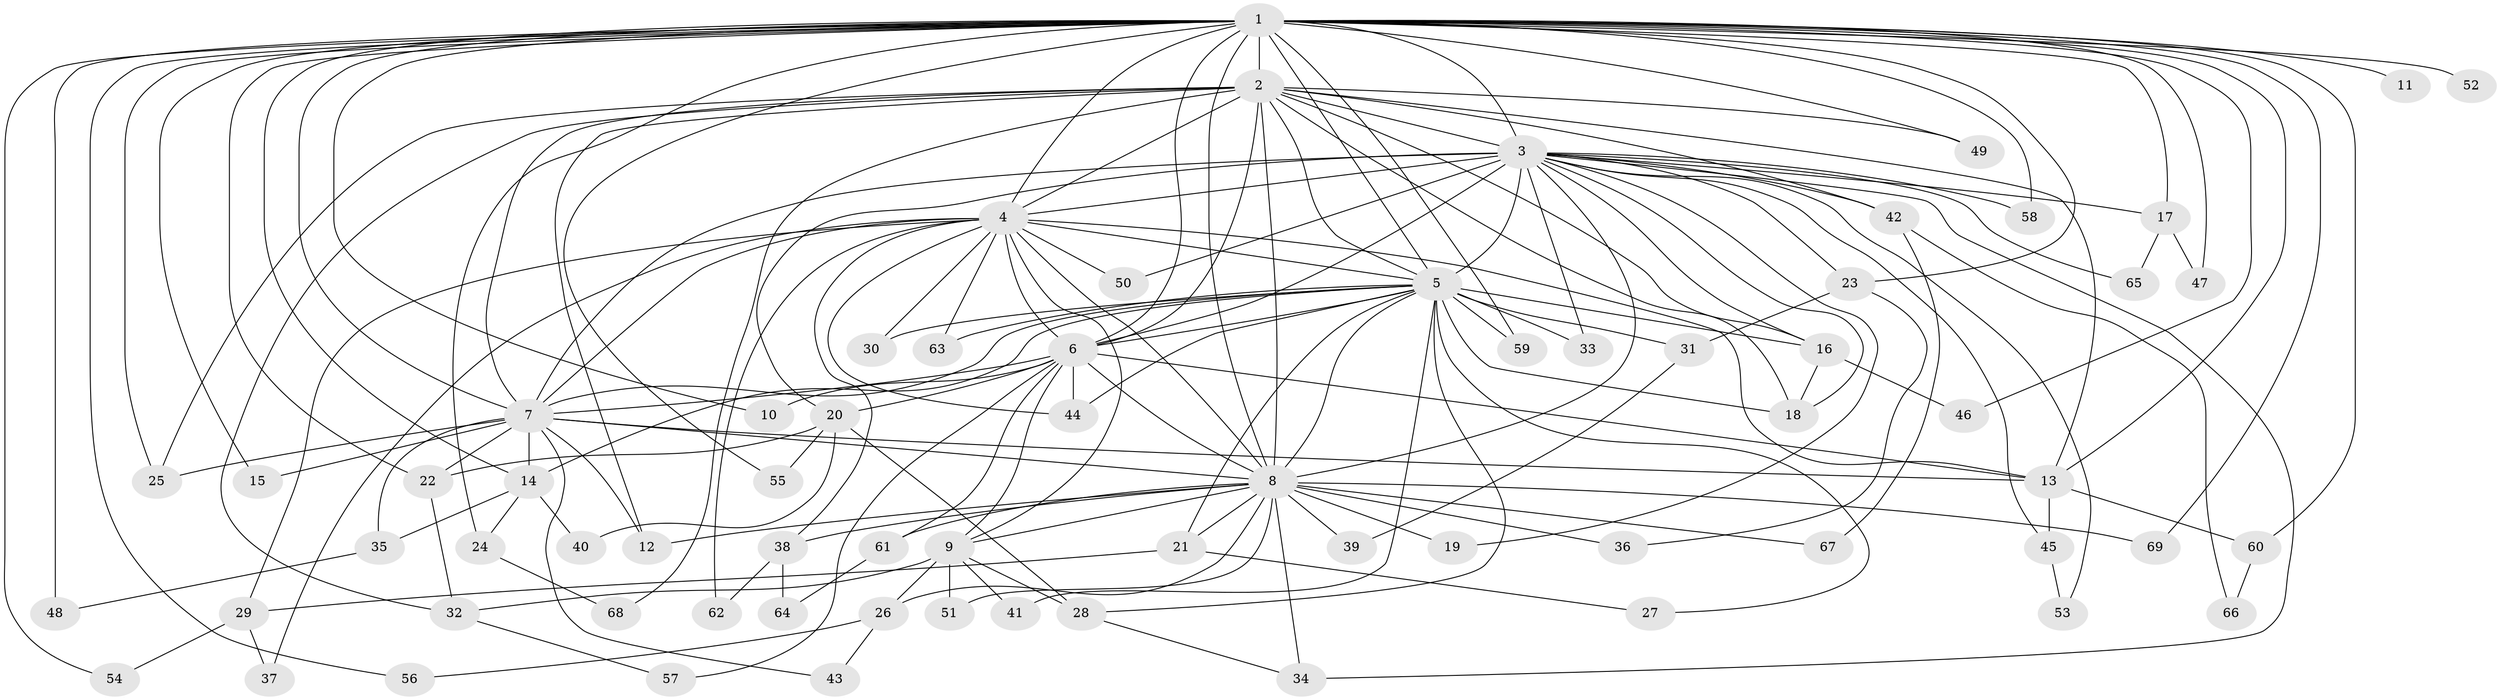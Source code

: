 // original degree distribution, {38: 0.008771929824561403, 21: 0.008771929824561403, 18: 0.017543859649122806, 22: 0.017543859649122806, 26: 0.008771929824561403, 19: 0.008771929824561403, 20: 0.008771929824561403, 23: 0.008771929824561403, 4: 0.11403508771929824, 3: 0.20175438596491227, 2: 0.543859649122807, 5: 0.02631578947368421, 7: 0.008771929824561403, 6: 0.017543859649122806}
// Generated by graph-tools (version 1.1) at 2025/49/03/04/25 22:49:40]
// undirected, 69 vertices, 163 edges
graph export_dot {
  node [color=gray90,style=filled];
  1;
  2;
  3;
  4;
  5;
  6;
  7;
  8;
  9;
  10;
  11;
  12;
  13;
  14;
  15;
  16;
  17;
  18;
  19;
  20;
  21;
  22;
  23;
  24;
  25;
  26;
  27;
  28;
  29;
  30;
  31;
  32;
  33;
  34;
  35;
  36;
  37;
  38;
  39;
  40;
  41;
  42;
  43;
  44;
  45;
  46;
  47;
  48;
  49;
  50;
  51;
  52;
  53;
  54;
  55;
  56;
  57;
  58;
  59;
  60;
  61;
  62;
  63;
  64;
  65;
  66;
  67;
  68;
  69;
  1 -- 2 [weight=2.0];
  1 -- 3 [weight=2.0];
  1 -- 4 [weight=2.0];
  1 -- 5 [weight=3.0];
  1 -- 6 [weight=2.0];
  1 -- 7 [weight=2.0];
  1 -- 8 [weight=1.0];
  1 -- 10 [weight=2.0];
  1 -- 11 [weight=1.0];
  1 -- 13 [weight=1.0];
  1 -- 14 [weight=1.0];
  1 -- 15 [weight=1.0];
  1 -- 17 [weight=1.0];
  1 -- 22 [weight=1.0];
  1 -- 23 [weight=1.0];
  1 -- 24 [weight=1.0];
  1 -- 25 [weight=1.0];
  1 -- 46 [weight=1.0];
  1 -- 47 [weight=1.0];
  1 -- 48 [weight=1.0];
  1 -- 49 [weight=1.0];
  1 -- 52 [weight=1.0];
  1 -- 54 [weight=1.0];
  1 -- 55 [weight=1.0];
  1 -- 56 [weight=1.0];
  1 -- 58 [weight=1.0];
  1 -- 59 [weight=1.0];
  1 -- 60 [weight=1.0];
  1 -- 69 [weight=1.0];
  2 -- 3 [weight=1.0];
  2 -- 4 [weight=1.0];
  2 -- 5 [weight=3.0];
  2 -- 6 [weight=3.0];
  2 -- 7 [weight=2.0];
  2 -- 8 [weight=1.0];
  2 -- 12 [weight=1.0];
  2 -- 13 [weight=1.0];
  2 -- 16 [weight=1.0];
  2 -- 18 [weight=1.0];
  2 -- 25 [weight=1.0];
  2 -- 32 [weight=1.0];
  2 -- 42 [weight=1.0];
  2 -- 49 [weight=1.0];
  2 -- 68 [weight=1.0];
  3 -- 4 [weight=2.0];
  3 -- 5 [weight=14.0];
  3 -- 6 [weight=4.0];
  3 -- 7 [weight=1.0];
  3 -- 8 [weight=1.0];
  3 -- 16 [weight=1.0];
  3 -- 17 [weight=1.0];
  3 -- 18 [weight=2.0];
  3 -- 19 [weight=1.0];
  3 -- 20 [weight=3.0];
  3 -- 23 [weight=1.0];
  3 -- 33 [weight=1.0];
  3 -- 34 [weight=1.0];
  3 -- 42 [weight=1.0];
  3 -- 45 [weight=1.0];
  3 -- 50 [weight=1.0];
  3 -- 53 [weight=1.0];
  3 -- 58 [weight=1.0];
  3 -- 65 [weight=1.0];
  4 -- 5 [weight=2.0];
  4 -- 6 [weight=3.0];
  4 -- 7 [weight=1.0];
  4 -- 8 [weight=1.0];
  4 -- 9 [weight=2.0];
  4 -- 13 [weight=1.0];
  4 -- 29 [weight=1.0];
  4 -- 30 [weight=1.0];
  4 -- 37 [weight=1.0];
  4 -- 38 [weight=1.0];
  4 -- 44 [weight=1.0];
  4 -- 50 [weight=1.0];
  4 -- 62 [weight=1.0];
  4 -- 63 [weight=1.0];
  5 -- 6 [weight=4.0];
  5 -- 7 [weight=2.0];
  5 -- 8 [weight=2.0];
  5 -- 14 [weight=1.0];
  5 -- 16 [weight=2.0];
  5 -- 18 [weight=1.0];
  5 -- 21 [weight=1.0];
  5 -- 27 [weight=1.0];
  5 -- 28 [weight=1.0];
  5 -- 30 [weight=1.0];
  5 -- 31 [weight=1.0];
  5 -- 33 [weight=1.0];
  5 -- 41 [weight=1.0];
  5 -- 44 [weight=1.0];
  5 -- 59 [weight=1.0];
  5 -- 63 [weight=1.0];
  6 -- 7 [weight=2.0];
  6 -- 8 [weight=3.0];
  6 -- 9 [weight=2.0];
  6 -- 10 [weight=1.0];
  6 -- 13 [weight=5.0];
  6 -- 20 [weight=1.0];
  6 -- 44 [weight=1.0];
  6 -- 57 [weight=1.0];
  6 -- 61 [weight=1.0];
  7 -- 8 [weight=1.0];
  7 -- 12 [weight=1.0];
  7 -- 13 [weight=2.0];
  7 -- 14 [weight=2.0];
  7 -- 15 [weight=1.0];
  7 -- 22 [weight=1.0];
  7 -- 25 [weight=1.0];
  7 -- 35 [weight=1.0];
  7 -- 43 [weight=1.0];
  8 -- 9 [weight=1.0];
  8 -- 12 [weight=1.0];
  8 -- 19 [weight=1.0];
  8 -- 21 [weight=1.0];
  8 -- 26 [weight=1.0];
  8 -- 34 [weight=1.0];
  8 -- 36 [weight=1.0];
  8 -- 38 [weight=1.0];
  8 -- 39 [weight=1.0];
  8 -- 51 [weight=1.0];
  8 -- 61 [weight=1.0];
  8 -- 67 [weight=1.0];
  8 -- 69 [weight=1.0];
  9 -- 26 [weight=1.0];
  9 -- 28 [weight=1.0];
  9 -- 32 [weight=1.0];
  9 -- 41 [weight=1.0];
  9 -- 51 [weight=1.0];
  13 -- 45 [weight=1.0];
  13 -- 60 [weight=1.0];
  14 -- 24 [weight=1.0];
  14 -- 35 [weight=1.0];
  14 -- 40 [weight=1.0];
  16 -- 18 [weight=1.0];
  16 -- 46 [weight=1.0];
  17 -- 47 [weight=1.0];
  17 -- 65 [weight=1.0];
  20 -- 22 [weight=1.0];
  20 -- 28 [weight=4.0];
  20 -- 40 [weight=1.0];
  20 -- 55 [weight=1.0];
  21 -- 27 [weight=1.0];
  21 -- 29 [weight=1.0];
  22 -- 32 [weight=1.0];
  23 -- 31 [weight=1.0];
  23 -- 36 [weight=1.0];
  24 -- 68 [weight=1.0];
  26 -- 43 [weight=1.0];
  26 -- 56 [weight=1.0];
  28 -- 34 [weight=1.0];
  29 -- 37 [weight=1.0];
  29 -- 54 [weight=1.0];
  31 -- 39 [weight=1.0];
  32 -- 57 [weight=1.0];
  35 -- 48 [weight=1.0];
  38 -- 62 [weight=1.0];
  38 -- 64 [weight=1.0];
  42 -- 66 [weight=1.0];
  42 -- 67 [weight=1.0];
  45 -- 53 [weight=1.0];
  60 -- 66 [weight=1.0];
  61 -- 64 [weight=1.0];
}

